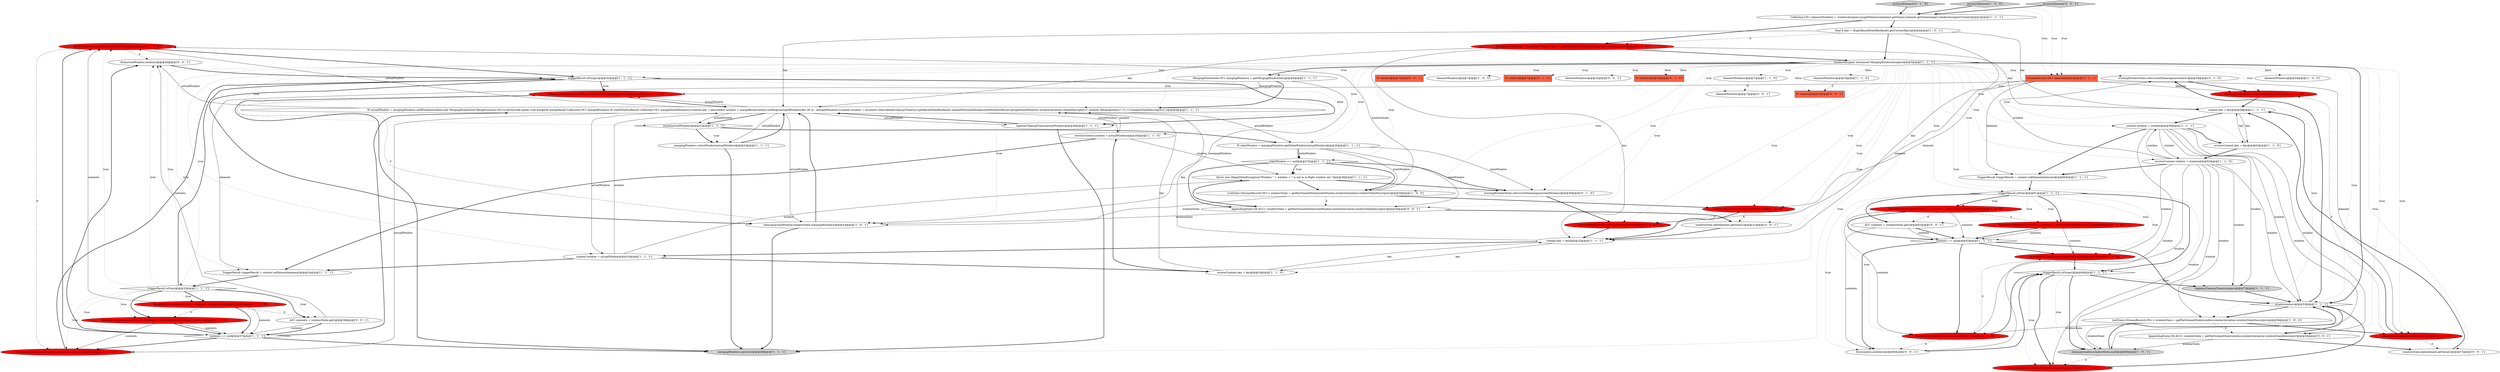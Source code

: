 digraph {
29 [style = filled, label = "fire(actualWindow,contents,windowState)@@@42@@@['1', '0', '0']", fillcolor = red, shape = ellipse image = "AAA1AAABBB1BBB"];
48 [style = filled, label = "evictingWindowState.setCurrentNamespace(window)@@@58@@@['0', '1', '0']", fillcolor = white, shape = ellipse image = "AAA0AAABBB2BBB"];
3 [style = filled, label = "TriggerResult triggerResult = context.onElement(element)@@@34@@@['1', '1', '1']", fillcolor = white, shape = ellipse image = "AAA0AAABBB1BBB"];
59 [style = filled, label = "@SuppressWarnings(\"unchecked\") final K key = (K)getKeyedStateBackend().getCurrentKey()@@@4@@@['0', '1', '0']", fillcolor = red, shape = ellipse image = "AAA1AAABBB2BBB"];
42 [style = filled, label = "stateWindow == null@@@27@@@['1', '1', '1']", fillcolor = white, shape = diamond image = "AAA0AAABBB1BBB"];
21 [style = filled, label = "contents == null@@@63@@@['1', '1', '1']", fillcolor = white, shape = diamond image = "AAA0AAABBB1BBB"];
5 [style = filled, label = "W actualWindow = mergingWindows.addWindow(window,new MergingWindowSet.MergeFunction<W>(){@Override public void merge(W mergeResult,Collection<W> mergedWindows,W stateWindowResult,Collection<W> mergedStateWindows){context.key = keycontext.window = mergeResultcontext.onMerge(mergedWindows)for (W m : mergedWindows){context.window = mcontext.clear()deleteCleanupTimer(m)}getKeyedStateBackend().mergePartitionedStates(stateWindowResult,mergedStateWindows,windowSerializer,(StateDescriptor<? extends MergingState<?,?>,?>)windowStateDescriptor)}})@@@8@@@['1', '1', '1']", fillcolor = white, shape = ellipse image = "AAA0AAABBB1BBB"];
22 [style = filled, label = "windowState.add(element)@@@31@@@['1', '0', '0']", fillcolor = red, shape = ellipse image = "AAA1AAABBB1BBB"];
53 [style = filled, label = "evictingWindowState.add(element)@@@31@@@['0', '1', '0']", fillcolor = red, shape = ellipse image = "AAA1AAABBB2BBB"];
67 [style = filled, label = "windowState.add(element.getValue())@@@57@@@['0', '0', '1']", fillcolor = white, shape = ellipse image = "AAA0AAABBB3BBB"];
55 [style = filled, label = "fire(window,contents,evictingWindowState)@@@70@@@['0', '1', '0']", fillcolor = red, shape = ellipse image = "AAA1AAABBB2BBB"];
14 [style = filled, label = "elementWindows@@@54@@@['1', '0', '0']", fillcolor = white, shape = ellipse image = "AAA0AAABBB1BBB"];
0 [style = filled, label = "mergingWindows.retireWindow(actualWindow)@@@23@@@['1', '1', '1']", fillcolor = white, shape = ellipse image = "AAA0AAABBB1BBB"];
66 [style = filled, label = "elementWindows@@@7@@@['0', '0', '1']", fillcolor = white, shape = ellipse image = "AAA0AAABBB3BBB"];
16 [style = filled, label = "evictorContext.window = window@@@63@@@['1', '1', '0']", fillcolor = white, shape = ellipse image = "AAA0AAABBB1BBB"];
57 [style = filled, label = "cleanup(actualWindow,evictingWindowState,mergingWindows)@@@45@@@['0', '1', '0']", fillcolor = red, shape = ellipse image = "AAA1AAABBB2BBB"];
12 [style = filled, label = "windowAssigner instanceof MergingWindowAssigner@@@5@@@['1', '1', '1']", fillcolor = white, shape = diamond image = "AAA0AAABBB1BBB"];
68 [style = filled, label = "windowState.add(element.getValue())@@@31@@@['0', '0', '1']", fillcolor = white, shape = ellipse image = "AAA0AAABBB3BBB"];
70 [style = filled, label = "fire(window,contents)@@@66@@@['0', '0', '1']", fillcolor = white, shape = ellipse image = "AAA0AAABBB3BBB"];
19 [style = filled, label = "final K key = (K)getKeyedStateBackend().getCurrentKey()@@@4@@@['1', '0', '1']", fillcolor = white, shape = ellipse image = "AAA0AAABBB1BBB"];
7 [style = filled, label = "registerCleanupTimer(window)@@@72@@@['1', '1', '1']", fillcolor = lightgray, shape = ellipse image = "AAA0AAABBB1BBB"];
63 [style = filled, label = "W window@@@7@@@['0', '0', '1']", fillcolor = tomato, shape = box image = "AAA0AAABBB3BBB"];
27 [style = filled, label = "registerCleanupTimer(actualWindow)@@@46@@@['1', '1', '1']", fillcolor = white, shape = ellipse image = "AAA0AAABBB1BBB"];
1 [style = filled, label = "fire(window,contents,windowState)@@@70@@@['1', '0', '0']", fillcolor = red, shape = ellipse image = "AAA1AAABBB1BBB"];
47 [style = filled, label = "Iterable<StreamRecord<IN>> contents = evictingWindowState.get()@@@38@@@['0', '1', '0']", fillcolor = red, shape = ellipse image = "AAA1AAABBB2BBB"];
38 [style = filled, label = "context.window = actualWindow@@@33@@@['1', '1', '1']", fillcolor = white, shape = ellipse image = "AAA0AAABBB1BBB"];
52 [style = filled, label = "processElement['0', '1', '0']", fillcolor = lightgray, shape = diamond image = "AAA0AAABBB2BBB"];
20 [style = filled, label = "cleanup(actualWindow,windowState,mergingWindows)@@@43@@@['1', '0', '1']", fillcolor = white, shape = ellipse image = "AAA0AAABBB1BBB"];
9 [style = filled, label = "elementWindows@@@7@@@['1', '0', '0']", fillcolor = white, shape = ellipse image = "AAA0AAABBB1BBB"];
49 [style = filled, label = "W window@@@7@@@['0', '1', '0']", fillcolor = tomato, shape = box image = "AAA0AAABBB2BBB"];
65 [style = filled, label = "W window@@@52@@@['0', '0', '1']", fillcolor = tomato, shape = box image = "AAA0AAABBB3BBB"];
44 [style = filled, label = "W stateWindow = mergingWindows.getStateWindow(actualWindow)@@@26@@@['1', '1', '1']", fillcolor = white, shape = ellipse image = "AAA0AAABBB1BBB"];
71 [style = filled, label = "ACC contents = windowState.get()@@@62@@@['0', '0', '1']", fillcolor = white, shape = ellipse image = "AAA0AAABBB3BBB"];
11 [style = filled, label = "windowState.add(element)@@@59@@@['1', '0', '0']", fillcolor = red, shape = ellipse image = "AAA1AAABBB1BBB"];
23 [style = filled, label = "ListState<StreamRecord<IN>> windowState = getPartitionedState(window,windowSerializer,windowStateDescriptor)@@@58@@@['1', '0', '0']", fillcolor = white, shape = ellipse image = "AAA0AAABBB1BBB"];
30 [style = filled, label = "triggerResult.isFire()@@@61@@@['1', '1', '1']", fillcolor = white, shape = diamond image = "AAA0AAABBB1BBB"];
15 [style = filled, label = "context.window = window@@@59@@@['1', '1', '1']", fillcolor = white, shape = ellipse image = "AAA0AAABBB1BBB"];
31 [style = filled, label = "throw new IllegalStateException(\"Window \" + window + \" is not in in-flight window set.\")@@@28@@@['1', '1', '1']", fillcolor = white, shape = ellipse image = "AAA0AAABBB1BBB"];
61 [style = filled, label = "elementWindows@@@52@@@['0', '0', '1']", fillcolor = white, shape = ellipse image = "AAA0AAABBB3BBB"];
24 [style = filled, label = "evictorContext.key = key@@@34@@@['1', '1', '0']", fillcolor = white, shape = ellipse image = "AAA0AAABBB1BBB"];
25 [style = filled, label = "MergingWindowSet<W> mergingWindows = getMergingWindowSet()@@@6@@@['1', '1', '1']", fillcolor = white, shape = ellipse image = "AAA0AAABBB1BBB"];
69 [style = filled, label = "fire(actualWindow,contents)@@@40@@@['0', '0', '1']", fillcolor = white, shape = ellipse image = "AAA0AAABBB3BBB"];
58 [style = filled, label = "fire(actualWindow,contents,evictingWindowState)@@@42@@@['0', '1', '0']", fillcolor = red, shape = ellipse image = "AAA1AAABBB2BBB"];
8 [style = filled, label = "Collection<W> elementWindows = windowAssigner.assignWindows(element.getValue(),element.getTimestamp(),windowAssignerContext)@@@3@@@['1', '1', '1']", fillcolor = white, shape = ellipse image = "AAA0AAABBB1BBB"];
56 [style = filled, label = "evictingWindowState.setCurrentNamespace(stateWindow)@@@30@@@['0', '1', '0']", fillcolor = white, shape = ellipse image = "AAA0AAABBB2BBB"];
35 [style = filled, label = "triggerResult.isPurge()@@@68@@@['1', '1', '1']", fillcolor = white, shape = diamond image = "AAA0AAABBB1BBB"];
4 [style = filled, label = "context.key = key@@@32@@@['1', '1', '1']", fillcolor = white, shape = ellipse image = "AAA0AAABBB1BBB"];
45 [style = filled, label = "cleanup(window,windowState,null)@@@69@@@['1', '0', '1']", fillcolor = lightgray, shape = ellipse image = "AAA0AAABBB1BBB"];
50 [style = filled, label = "W window@@@54@@@['0', '1', '0']", fillcolor = tomato, shape = box image = "AAA0AAABBB2BBB"];
51 [style = filled, label = "evictingWindowState.add(element)@@@59@@@['0', '1', '0']", fillcolor = red, shape = ellipse image = "AAA1AAABBB2BBB"];
54 [style = filled, label = "Iterable<StreamRecord<IN>> contents = evictingWindowState.get()@@@66@@@['0', '1', '0']", fillcolor = red, shape = ellipse image = "AAA1AAABBB2BBB"];
26 [style = filled, label = "evictorContext.key = key@@@62@@@['1', '1', '0']", fillcolor = white, shape = ellipse image = "AAA0AAABBB1BBB"];
13 [style = filled, label = "contents == null@@@37@@@['1', '1', '1']", fillcolor = white, shape = diamond image = "AAA0AAABBB1BBB"];
34 [style = filled, label = "Iterable<StreamRecord<IN>> contents = windowState.get()@@@38@@@['1', '0', '0']", fillcolor = red, shape = ellipse image = "AAA1AAABBB1BBB"];
46 [style = filled, label = "cleanup(window,evictingWindowState,null)@@@73@@@['0', '1', '0']", fillcolor = red, shape = ellipse image = "AAA1AAABBB2BBB"];
10 [style = filled, label = "isLate(window)@@@53@@@['1', '1', '1']", fillcolor = white, shape = diamond image = "AAA0AAABBB1BBB"];
28 [style = filled, label = "StreamRecord<IN> element@@@2@@@['1', '1', '1']", fillcolor = tomato, shape = box image = "AAA0AAABBB1BBB"];
33 [style = filled, label = "Iterable<StreamRecord<IN>> contents = windowState.get()@@@66@@@['1', '0', '0']", fillcolor = red, shape = ellipse image = "AAA1AAABBB1BBB"];
37 [style = filled, label = "isLate(actualWindow)@@@22@@@['1', '1', '1']", fillcolor = white, shape = diamond image = "AAA0AAABBB1BBB"];
43 [style = filled, label = "evictorContext.window = actualWindow@@@35@@@['1', '1', '0']", fillcolor = white, shape = ellipse image = "AAA0AAABBB1BBB"];
18 [style = filled, label = "ListState<StreamRecord<IN>> windowState = getPartitionedState(stateWindow,windowSerializer,windowStateDescriptor)@@@30@@@['1', '0', '0']", fillcolor = white, shape = ellipse image = "AAA0AAABBB1BBB"];
72 [style = filled, label = "AppendingState<IN,ACC> windowState = getPartitionedState(stateWindow,windowSerializer,windowStateDescriptor)@@@30@@@['0', '0', '1']", fillcolor = white, shape = ellipse image = "AAA0AAABBB3BBB"];
39 [style = filled, label = "context.key = key@@@58@@@['1', '1', '1']", fillcolor = white, shape = ellipse image = "AAA0AAABBB1BBB"];
60 [style = filled, label = "AppendingState<IN,ACC> windowState = getPartitionedState(window,windowSerializer,windowStateDescriptor)@@@56@@@['0', '0', '1']", fillcolor = white, shape = ellipse image = "AAA0AAABBB3BBB"];
64 [style = filled, label = "ACC contents = windowState.get()@@@36@@@['0', '0', '1']", fillcolor = white, shape = ellipse image = "AAA0AAABBB3BBB"];
6 [style = filled, label = "triggerResult.isPurge()@@@42@@@['1', '1', '1']", fillcolor = white, shape = diamond image = "AAA0AAABBB1BBB"];
41 [style = filled, label = "elementWindows@@@54@@@['1', '1', '0']", fillcolor = white, shape = ellipse image = "AAA0AAABBB1BBB"];
40 [style = filled, label = "mergingWindows.persist()@@@49@@@['1', '1', '1']", fillcolor = lightgray, shape = ellipse image = "AAA0AAABBB1BBB"];
62 [style = filled, label = "processElement['0', '0', '1']", fillcolor = lightgray, shape = diamond image = "AAA0AAABBB3BBB"];
32 [style = filled, label = "triggerResult.isFire()@@@35@@@['1', '1', '1']", fillcolor = white, shape = diamond image = "AAA0AAABBB1BBB"];
17 [style = filled, label = "TriggerResult triggerResult = context.onElement(element)@@@60@@@['1', '1', '1']", fillcolor = white, shape = ellipse image = "AAA0AAABBB1BBB"];
2 [style = filled, label = "processElement['1', '0', '0']", fillcolor = lightgray, shape = diamond image = "AAA0AAABBB1BBB"];
36 [style = filled, label = "elementWindows@@@7@@@['1', '1', '0']", fillcolor = white, shape = ellipse image = "AAA0AAABBB1BBB"];
4->24 [style = solid, label="key"];
43->31 [style = solid, label="window"];
15->10 [style = solid, label="window"];
21->10 [style = bold, label=""];
37->0 [style = bold, label=""];
6->57 [style = bold, label=""];
52->8 [style = bold, label=""];
67->39 [style = bold, label=""];
16->1 [style = solid, label="window"];
64->13 [style = bold, label=""];
12->40 [style = dotted, label="true"];
12->39 [style = dotted, label="true"];
31->56 [style = bold, label=""];
30->70 [style = dotted, label="true"];
1->55 [style = dashed, label="0"];
52->28 [style = dotted, label="true"];
12->65 [style = dotted, label="false"];
12->60 [style = dotted, label="true"];
16->48 [style = solid, label="window"];
12->15 [style = dotted, label="true"];
5->44 [style = solid, label="actualWindow"];
12->42 [style = dotted, label="true"];
12->56 [style = dotted, label="true"];
32->34 [style = bold, label=""];
30->55 [style = dotted, label="true"];
24->43 [style = bold, label=""];
18->72 [style = dashed, label="0"];
32->6 [style = bold, label=""];
12->35 [style = dotted, label="true"];
5->43 [style = solid, label="actualWindow"];
22->53 [style = dashed, label="0"];
59->12 [style = bold, label=""];
22->4 [style = bold, label=""];
18->29 [style = solid, label="windowState"];
35->7 [style = dotted, label="false"];
62->28 [style = dotted, label="true"];
33->71 [style = dashed, label="0"];
29->6 [style = bold, label=""];
15->17 [style = bold, label=""];
43->3 [style = bold, label=""];
25->20 [style = solid, label="mergingWindows"];
12->10 [style = bold, label=""];
18->22 [style = bold, label=""];
48->51 [style = bold, label=""];
36->66 [style = dashed, label="0"];
59->4 [style = solid, label="key"];
15->60 [style = solid, label="window"];
21->1 [style = bold, label=""];
34->29 [style = solid, label="contents"];
51->39 [style = bold, label=""];
15->7 [style = solid, label="window"];
70->35 [style = bold, label=""];
44->56 [style = solid, label="stateWindow"];
35->45 [style = bold, label=""];
12->53 [style = dotted, label="true"];
12->51 [style = dotted, label="true"];
0->40 [style = bold, label=""];
16->55 [style = solid, label="window"];
32->13 [style = dotted, label="true"];
27->5 [style = bold, label=""];
16->46 [style = solid, label="window"];
5->27 [style = solid, label="actualWindow"];
15->70 [style = solid, label="window"];
44->42 [style = solid, label="stateWindow"];
12->63 [style = dotted, label="true"];
56->53 [style = bold, label=""];
13->69 [style = bold, label=""];
35->7 [style = bold, label=""];
5->37 [style = bold, label=""];
16->23 [style = solid, label="window"];
45->10 [style = bold, label=""];
68->4 [style = bold, label=""];
30->33 [style = dotted, label="true"];
5->58 [style = solid, label="actualWindow"];
12->3 [style = dotted, label="true"];
12->17 [style = dotted, label="true"];
33->54 [style = dashed, label="0"];
4->38 [style = bold, label=""];
16->10 [style = solid, label="window"];
12->23 [style = dotted, label="true"];
57->40 [style = bold, label=""];
4->5 [style = solid, label="key"];
19->12 [style = bold, label=""];
29->58 [style = dashed, label="0"];
28->17 [style = solid, label="element"];
12->44 [style = dotted, label="true"];
28->3 [style = solid, label="element"];
10->48 [style = bold, label=""];
1->35 [style = bold, label=""];
24->5 [style = solid, label="key"];
42->31 [style = bold, label=""];
13->40 [style = bold, label=""];
16->17 [style = bold, label=""];
42->72 [style = bold, label=""];
12->18 [style = dotted, label="true"];
47->13 [style = solid, label="contents"];
32->69 [style = dotted, label="true"];
2->28 [style = dotted, label="true"];
24->4 [style = solid, label="key"];
6->20 [style = dotted, label="true"];
12->11 [style = dotted, label="true"];
23->60 [style = dashed, label="0"];
16->15 [style = solid, label="window"];
25->57 [style = solid, label="mergingWindows"];
26->16 [style = bold, label=""];
32->58 [style = dotted, label="true"];
44->18 [style = solid, label="stateWindow"];
12->22 [style = dotted, label="true"];
28->22 [style = solid, label="element"];
30->54 [style = dotted, label="true"];
12->32 [style = dotted, label="true"];
71->21 [style = bold, label=""];
12->10 [style = dotted, label="true"];
12->6 [style = dotted, label="true"];
28->51 [style = solid, label="element"];
5->57 [style = solid, label="actualWindow"];
42->56 [style = bold, label=""];
32->47 [style = dotted, label="true"];
20->57 [style = dashed, label="0"];
57->5 [style = bold, label=""];
12->50 [style = dotted, label="false"];
12->66 [style = dotted, label="true"];
19->59 [style = dashed, label="0"];
13->5 [style = bold, label=""];
6->57 [style = dotted, label="true"];
35->46 [style = dotted, label="true"];
12->4 [style = dotted, label="true"];
5->37 [style = solid, label="actualWindow"];
55->35 [style = bold, label=""];
5->20 [style = solid, label="actualWindow"];
15->45 [style = solid, label="window"];
29->69 [style = dashed, label="0"];
12->25 [style = dotted, label="true"];
32->64 [style = bold, label=""];
71->70 [style = solid, label="contents"];
26->39 [style = solid, label="key"];
12->37 [style = dotted, label="true"];
6->27 [style = dotted, label="false"];
5->0 [style = solid, label="actualWindow"];
5->69 [style = solid, label="actualWindow"];
10->60 [style = bold, label=""];
11->51 [style = dashed, label="0"];
44->42 [style = bold, label=""];
30->33 [style = bold, label=""];
32->34 [style = dotted, label="true"];
12->67 [style = dotted, label="true"];
38->24 [style = bold, label=""];
43->5 [style = solid, label="window"];
34->64 [style = dashed, label="0"];
12->43 [style = dotted, label="true"];
12->36 [style = dotted, label="true"];
54->21 [style = solid, label="contents"];
5->38 [style = solid, label="actualWindow"];
46->10 [style = bold, label=""];
41->65 [style = dashed, label="0"];
12->49 [style = dotted, label="true"];
38->31 [style = solid, label="window"];
8->59 [style = bold, label=""];
54->55 [style = solid, label="contents"];
30->71 [style = dotted, label="true"];
47->13 [style = bold, label=""];
23->45 [style = solid, label="windowState"];
39->26 [style = solid, label="key"];
38->3 [style = bold, label=""];
45->46 [style = dashed, label="0"];
23->1 [style = solid, label="windowState"];
30->71 [style = bold, label=""];
21->55 [style = bold, label=""];
6->20 [style = bold, label=""];
12->26 [style = dotted, label="true"];
6->27 [style = bold, label=""];
34->13 [style = solid, label="contents"];
12->61 [style = dotted, label="false"];
30->35 [style = bold, label=""];
28->11 [style = solid, label="element"];
10->23 [style = bold, label=""];
37->0 [style = dotted, label="true"];
38->5 [style = solid, label="window"];
30->54 [style = bold, label=""];
59->5 [style = solid, label="key"];
37->44 [style = bold, label=""];
12->24 [style = dotted, label="true"];
54->21 [style = bold, label=""];
25->5 [style = bold, label=""];
44->72 [style = solid, label="stateWindow"];
12->72 [style = dotted, label="true"];
16->45 [style = solid, label="window"];
32->29 [style = dotted, label="true"];
23->11 [style = bold, label=""];
12->68 [style = dotted, label="true"];
12->14 [style = dotted, label="false"];
18->20 [style = solid, label="windowState"];
35->45 [style = dotted, label="true"];
62->8 [style = bold, label=""];
60->45 [style = solid, label="windowState"];
0->5 [style = bold, label=""];
31->72 [style = bold, label=""];
42->18 [style = bold, label=""];
39->15 [style = bold, label=""];
30->1 [style = dotted, label="true"];
32->64 [style = dotted, label="true"];
19->39 [style = solid, label="key"];
7->10 [style = bold, label=""];
1->70 [style = dashed, label="0"];
69->6 [style = bold, label=""];
8->19 [style = bold, label=""];
34->13 [style = bold, label=""];
34->47 [style = dashed, label="0"];
31->18 [style = bold, label=""];
42->31 [style = dotted, label="true"];
15->16 [style = solid, label="window"];
28->53 [style = solid, label="element"];
64->69 [style = solid, label="contents"];
17->30 [style = bold, label=""];
12->38 [style = dotted, label="true"];
13->58 [style = bold, label=""];
30->21 [style = dotted, label="true"];
12->41 [style = dotted, label="false"];
59->39 [style = solid, label="key"];
21->70 [style = bold, label=""];
12->30 [style = dotted, label="true"];
12->48 [style = dotted, label="true"];
20->5 [style = bold, label=""];
15->26 [style = bold, label=""];
19->5 [style = solid, label="key"];
72->20 [style = solid, label="windowState"];
13->29 [style = bold, label=""];
20->40 [style = bold, label=""];
60->67 [style = bold, label=""];
32->47 [style = bold, label=""];
11->67 [style = dashed, label="0"];
12->16 [style = dotted, label="true"];
12->5 [style = dotted, label="true"];
22->68 [style = dashed, label="0"];
12->25 [style = bold, label=""];
16->7 [style = solid, label="window"];
11->39 [style = bold, label=""];
33->1 [style = solid, label="contents"];
19->4 [style = solid, label="key"];
47->58 [style = solid, label="contents"];
64->13 [style = solid, label="contents"];
27->40 [style = bold, label=""];
58->6 [style = bold, label=""];
53->4 [style = bold, label=""];
5->29 [style = solid, label="actualWindow"];
3->32 [style = bold, label=""];
33->21 [style = bold, label=""];
12->9 [style = dotted, label="true"];
72->68 [style = bold, label=""];
2->8 [style = bold, label=""];
33->21 [style = solid, label="contents"];
71->21 [style = solid, label="contents"];
35->46 [style = bold, label=""];
}

